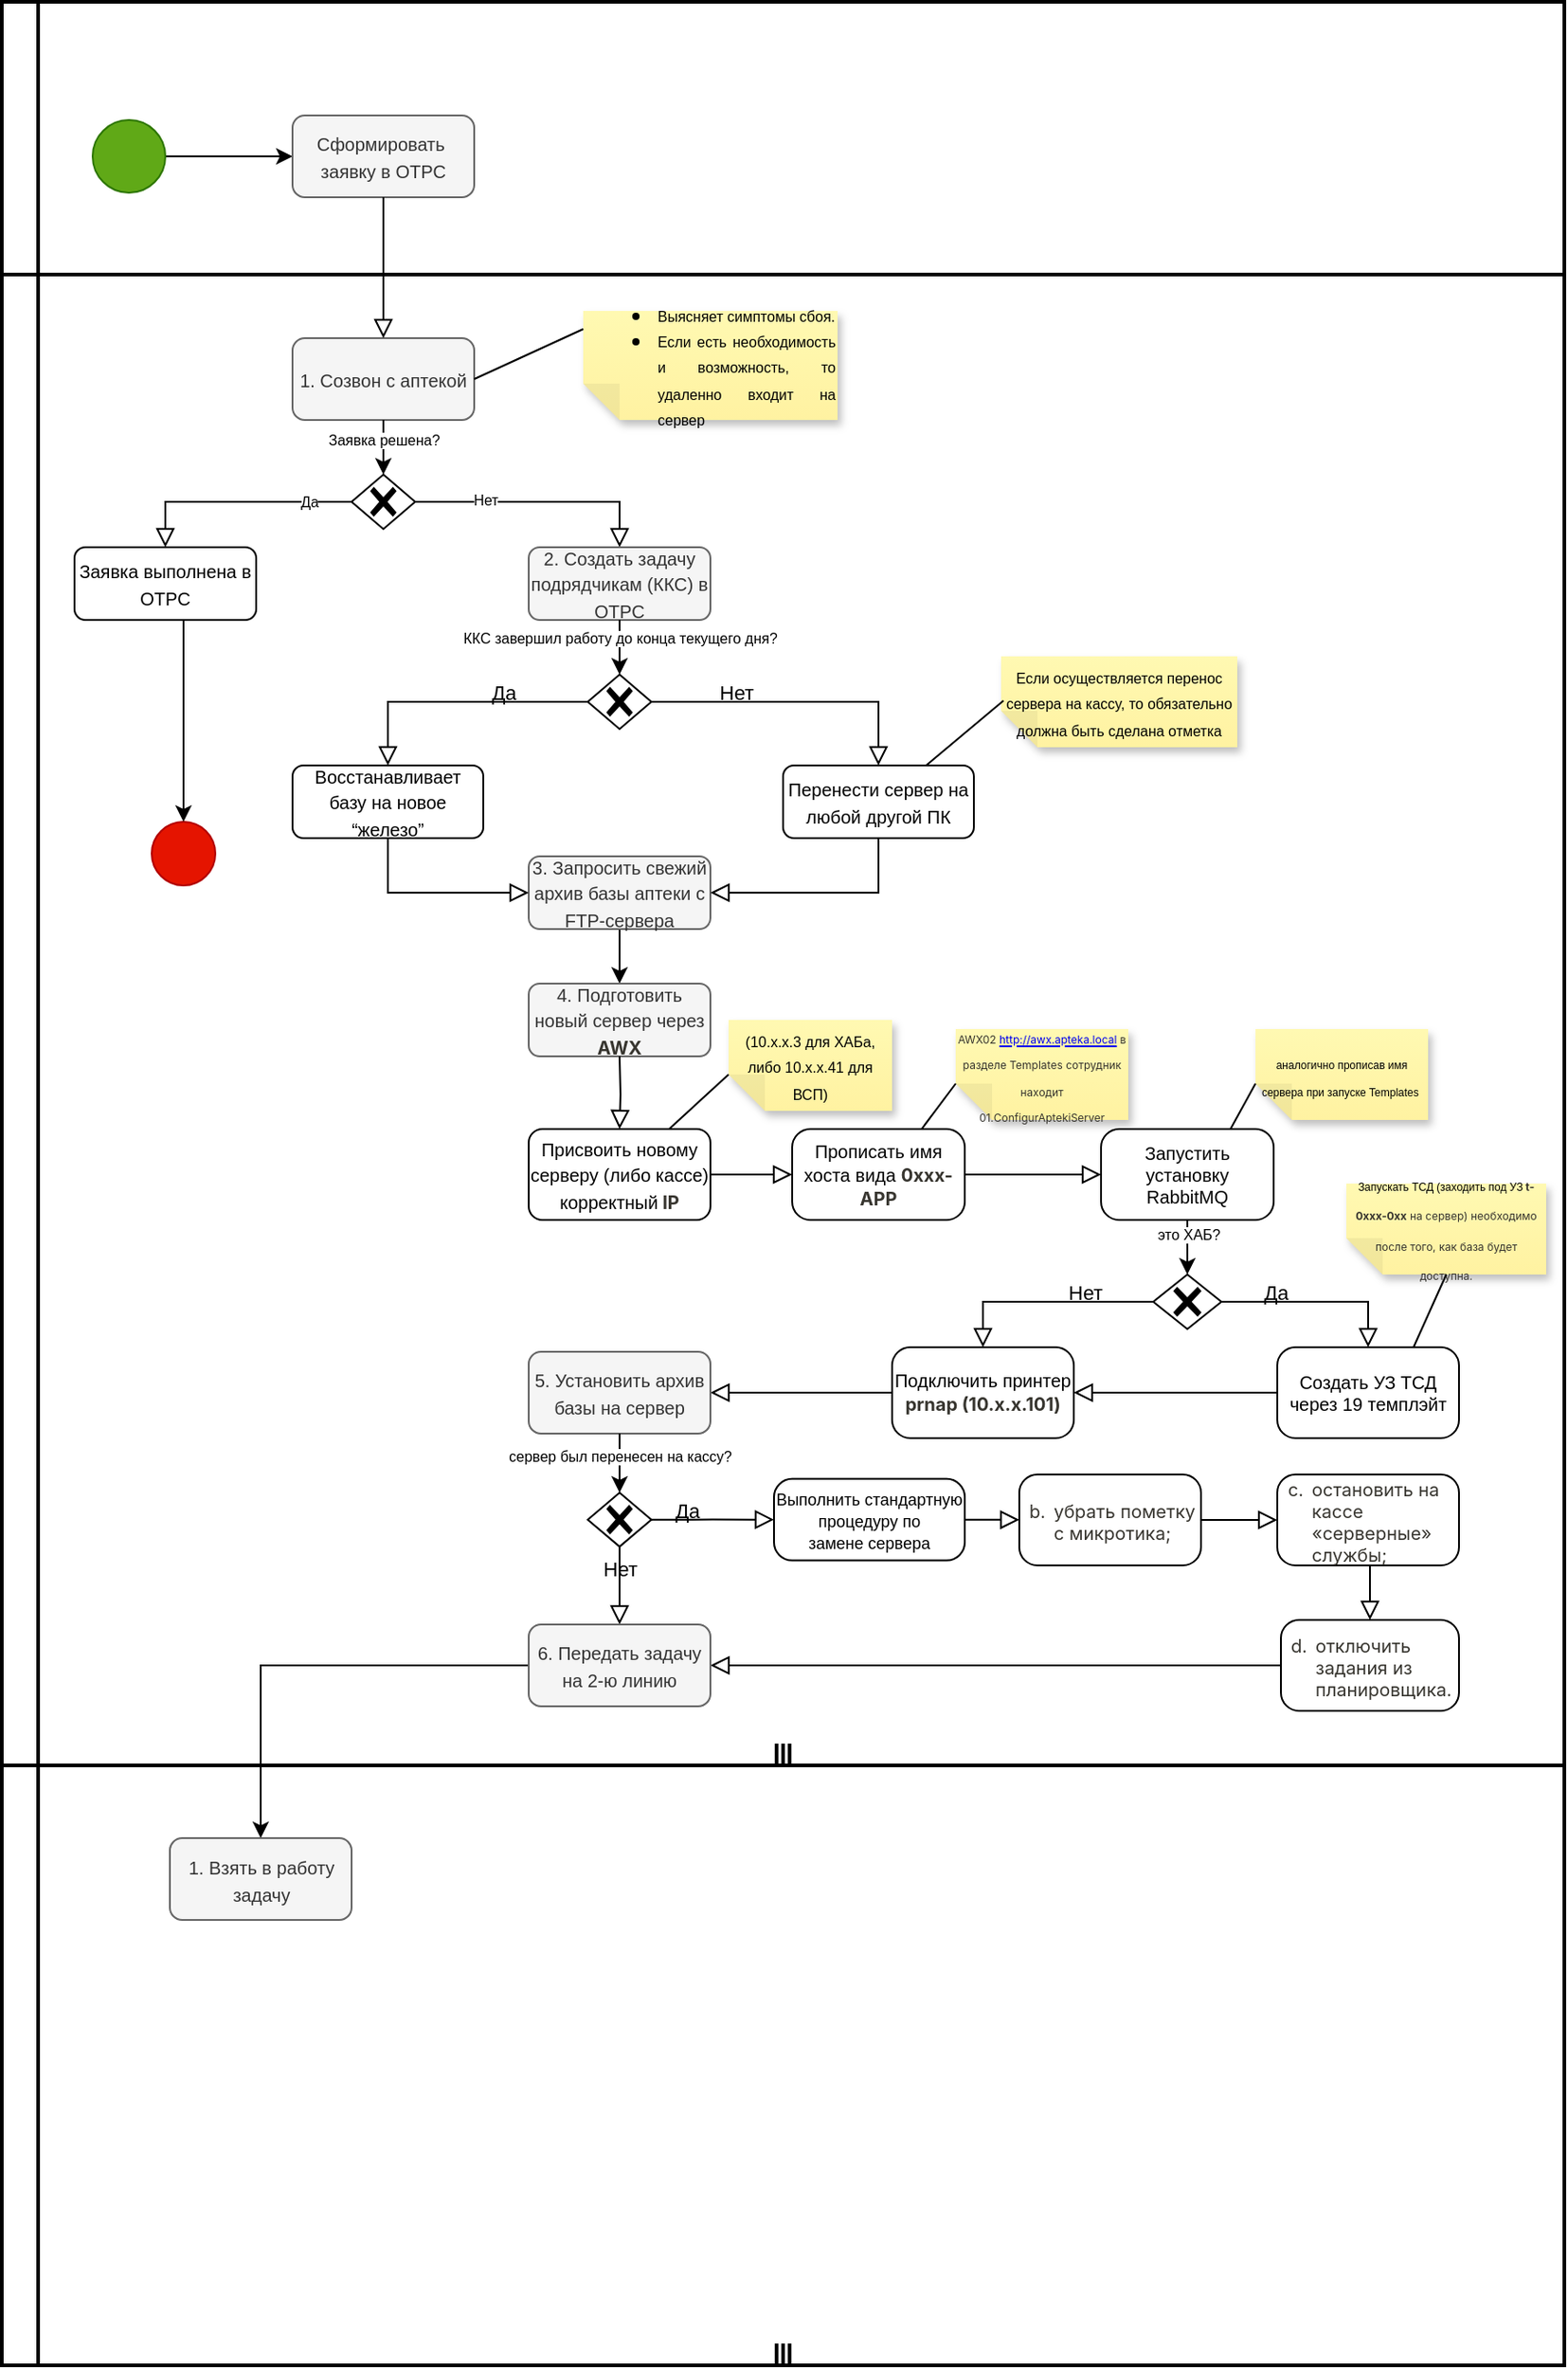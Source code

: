 <mxfile version="20.8.20" type="github">
  <diagram id="C5RBs43oDa-KdzZeNtuy" name="Page-1">
    <mxGraphModel dx="1050" dy="549" grid="1" gridSize="10" guides="1" tooltips="1" connect="1" arrows="1" fold="1" page="1" pageScale="1" pageWidth="827" pageHeight="1169" math="0" shadow="0">
      <root>
        <mxCell id="WIyWlLk6GJQsqaUBKTNV-0" />
        <mxCell id="WIyWlLk6GJQsqaUBKTNV-1" parent="WIyWlLk6GJQsqaUBKTNV-0" />
        <mxCell id="C5A7Oztx9Ih_jh3PP3EU-0" value="" style="swimlane;html=1;startSize=20;fontStyle=0;collapsible=0;horizontal=0;swimlaneLine=1;swimlaneFillColor=#ffffff;strokeWidth=2;whiteSpace=wrap;" parent="WIyWlLk6GJQsqaUBKTNV-1" vertex="1">
          <mxGeometry x="30" y="60" width="860" height="150" as="geometry" />
        </mxCell>
        <mxCell id="C5A7Oztx9Ih_jh3PP3EU-7" style="edgeStyle=orthogonalEdgeStyle;rounded=0;orthogonalLoop=1;jettySize=auto;html=1;entryX=0;entryY=0.5;entryDx=0;entryDy=0;" parent="C5A7Oztx9Ih_jh3PP3EU-0" source="C5A7Oztx9Ih_jh3PP3EU-5" edge="1" target="WIyWlLk6GJQsqaUBKTNV-11">
          <mxGeometry relative="1" as="geometry">
            <mxPoint x="150" y="85" as="targetPoint" />
          </mxGeometry>
        </mxCell>
        <mxCell id="C5A7Oztx9Ih_jh3PP3EU-5" value="" style="points=[[0.145,0.145,0],[0.5,0,0],[0.855,0.145,0],[1,0.5,0],[0.855,0.855,0],[0.5,1,0],[0.145,0.855,0],[0,0.5,0]];shape=mxgraph.bpmn.event;html=1;verticalLabelPosition=bottom;labelBackgroundColor=#ffffff;verticalAlign=top;align=center;perimeter=ellipsePerimeter;outlineConnect=0;aspect=fixed;outline=standard;symbol=general;fillColor=#60a917;fontColor=#ffffff;strokeColor=#2D7600;" parent="C5A7Oztx9Ih_jh3PP3EU-0" vertex="1">
          <mxGeometry x="50" y="65" width="40" height="40" as="geometry" />
        </mxCell>
        <mxCell id="WIyWlLk6GJQsqaUBKTNV-11" value="&lt;font style=&quot;font-size: 10px;&quot;&gt;Сформировать&amp;nbsp; заявку в ОТРС&lt;/font&gt;" style="rounded=1;whiteSpace=wrap;html=1;fontSize=12;glass=0;strokeWidth=1;shadow=0;fillColor=#f5f5f5;fontColor=#333333;strokeColor=#666666;" parent="C5A7Oztx9Ih_jh3PP3EU-0" vertex="1">
          <mxGeometry x="160" y="62.5" width="100" height="45" as="geometry" />
        </mxCell>
        <mxCell id="C5A7Oztx9Ih_jh3PP3EU-3" value="" style="shape=mxgraph.bpmn.swimlane;html=1;startSize=20;horizontal=0;swimlaneLine=1;collapsible=0;fontStyle=0;swimlaneFillColor=#ffffff;strokeWidth=2;isCollection=1;whiteSpace=wrap;" parent="WIyWlLk6GJQsqaUBKTNV-1" vertex="1">
          <mxGeometry x="30" y="210" width="860" height="820" as="geometry" />
        </mxCell>
        <mxCell id="C5A7Oztx9Ih_jh3PP3EU-4" value="" style="shape=mxgraph.bpmn.swimlane;html=1;startSize=20;horizontal=0;swimlaneLine=1;collapsible=0;fontStyle=0;swimlaneFillColor=#ffffff;strokeWidth=2;isCollection=1;whiteSpace=wrap;" parent="WIyWlLk6GJQsqaUBKTNV-1" vertex="1">
          <mxGeometry x="30" y="1030" width="860" height="330" as="geometry" />
        </mxCell>
        <mxCell id="WIyWlLk6GJQsqaUBKTNV-3" value="&lt;font style=&quot;font-size: 10px;&quot;&gt;1. Созвон с аптекой&lt;/font&gt;" style="rounded=1;whiteSpace=wrap;html=1;fontSize=12;glass=0;strokeWidth=1;shadow=0;fillColor=#f5f5f5;fontColor=#333333;strokeColor=#666666;" parent="WIyWlLk6GJQsqaUBKTNV-1" vertex="1">
          <mxGeometry x="190" y="245" width="100" height="45" as="geometry" />
        </mxCell>
        <mxCell id="WIyWlLk6GJQsqaUBKTNV-2" value="" style="rounded=0;html=1;jettySize=auto;orthogonalLoop=1;fontSize=11;endArrow=block;endFill=0;endSize=8;strokeWidth=1;shadow=0;labelBackgroundColor=none;edgeStyle=orthogonalEdgeStyle;exitX=1;exitY=0.5;exitDx=0;exitDy=0;exitPerimeter=0;entryX=0.5;entryY=0;entryDx=0;entryDy=0;" parent="WIyWlLk6GJQsqaUBKTNV-1" source="C5A7Oztx9Ih_jh3PP3EU-13" target="C5A7Oztx9Ih_jh3PP3EU-11" edge="1">
          <mxGeometry relative="1" as="geometry" />
        </mxCell>
        <mxCell id="C5A7Oztx9Ih_jh3PP3EU-29" value="Нет" style="edgeLabel;html=1;align=center;verticalAlign=middle;resizable=0;points=[];fontSize=8;" parent="WIyWlLk6GJQsqaUBKTNV-2" vertex="1" connectable="0">
          <mxGeometry x="-0.446" y="1" relative="1" as="geometry">
            <mxPoint as="offset" />
          </mxGeometry>
        </mxCell>
        <mxCell id="WIyWlLk6GJQsqaUBKTNV-7" value="&lt;font style=&quot;font-size: 10px;&quot;&gt;Восстанавливает базу на новое “железо”&lt;/font&gt;" style="rounded=1;whiteSpace=wrap;html=1;fontSize=12;glass=0;strokeWidth=1;shadow=0;" parent="WIyWlLk6GJQsqaUBKTNV-1" vertex="1">
          <mxGeometry x="190" y="480" width="105" height="40" as="geometry" />
        </mxCell>
        <mxCell id="WIyWlLk6GJQsqaUBKTNV-5" value="Да" style="edgeStyle=orthogonalEdgeStyle;rounded=0;html=1;jettySize=auto;orthogonalLoop=1;fontSize=11;endArrow=block;endFill=0;endSize=8;strokeWidth=1;shadow=0;labelBackgroundColor=none;exitX=0;exitY=0.5;exitDx=0;exitDy=0;exitPerimeter=0;entryX=0.5;entryY=0;entryDx=0;entryDy=0;" parent="WIyWlLk6GJQsqaUBKTNV-1" source="C5A7Oztx9Ih_jh3PP3EU-31" target="WIyWlLk6GJQsqaUBKTNV-7" edge="1">
          <mxGeometry x="-0.357" y="-5" relative="1" as="geometry">
            <mxPoint as="offset" />
          </mxGeometry>
        </mxCell>
        <mxCell id="WIyWlLk6GJQsqaUBKTNV-8" value="" style="rounded=0;html=1;jettySize=auto;orthogonalLoop=1;fontSize=11;endArrow=block;endFill=0;endSize=8;strokeWidth=1;shadow=0;labelBackgroundColor=none;edgeStyle=orthogonalEdgeStyle;startArrow=none;exitX=0.5;exitY=1;exitDx=0;exitDy=0;entryX=0.5;entryY=0;entryDx=0;entryDy=0;" parent="WIyWlLk6GJQsqaUBKTNV-1" source="WIyWlLk6GJQsqaUBKTNV-11" target="WIyWlLk6GJQsqaUBKTNV-3" edge="1">
          <mxGeometry x="-0.5" y="10" relative="1" as="geometry">
            <mxPoint as="offset" />
            <mxPoint x="230" y="270" as="sourcePoint" />
            <mxPoint x="310" y="190" as="targetPoint" />
          </mxGeometry>
        </mxCell>
        <mxCell id="C5A7Oztx9Ih_jh3PP3EU-9" value="&lt;font style=&quot;font-size: 10px;&quot;&gt;Заявка выполнена в ОТРС&lt;/font&gt;" style="rounded=1;whiteSpace=wrap;html=1;fontSize=12;glass=0;strokeWidth=1;shadow=0;" parent="WIyWlLk6GJQsqaUBKTNV-1" vertex="1">
          <mxGeometry x="70" y="360" width="100" height="40" as="geometry" />
        </mxCell>
        <mxCell id="C5A7Oztx9Ih_jh3PP3EU-11" value="&lt;font style=&quot;font-size: 10px;&quot;&gt;2. Создать задачу подрядчикам (ККС) в ОТРС&lt;/font&gt;" style="rounded=1;whiteSpace=wrap;html=1;fontSize=12;glass=0;strokeWidth=1;shadow=0;fillColor=#f5f5f5;fontColor=#333333;strokeColor=#666666;" parent="WIyWlLk6GJQsqaUBKTNV-1" vertex="1">
          <mxGeometry x="320" y="360" width="100" height="40" as="geometry" />
        </mxCell>
        <mxCell id="C5A7Oztx9Ih_jh3PP3EU-12" value="" style="rounded=0;html=1;jettySize=auto;orthogonalLoop=1;fontSize=11;endArrow=block;endFill=0;endSize=8;strokeWidth=1;shadow=0;labelBackgroundColor=none;edgeStyle=orthogonalEdgeStyle;startArrow=none;entryX=0.5;entryY=0;entryDx=0;entryDy=0;exitX=0;exitY=0.5;exitDx=0;exitDy=0;exitPerimeter=0;" parent="WIyWlLk6GJQsqaUBKTNV-1" source="C5A7Oztx9Ih_jh3PP3EU-13" target="C5A7Oztx9Ih_jh3PP3EU-9" edge="1">
          <mxGeometry x="-0.5" y="10" relative="1" as="geometry">
            <mxPoint as="offset" />
            <mxPoint x="250" y="390" as="sourcePoint" />
            <mxPoint x="310" y="415" as="targetPoint" />
          </mxGeometry>
        </mxCell>
        <mxCell id="C5A7Oztx9Ih_jh3PP3EU-28" value="Да" style="edgeLabel;html=1;align=center;verticalAlign=middle;resizable=0;points=[];fontSize=8;" parent="C5A7Oztx9Ih_jh3PP3EU-12" vertex="1" connectable="0">
          <mxGeometry x="-0.626" relative="1" as="geometry">
            <mxPoint as="offset" />
          </mxGeometry>
        </mxCell>
        <mxCell id="C5A7Oztx9Ih_jh3PP3EU-13" value="" style="points=[[0.25,0.25,0],[0.5,0,0],[0.75,0.25,0],[1,0.5,0],[0.75,0.75,0],[0.5,1,0],[0.25,0.75,0],[0,0.5,0]];shape=mxgraph.bpmn.gateway2;html=1;verticalLabelPosition=bottom;labelBackgroundColor=#ffffff;verticalAlign=top;align=center;perimeter=rhombusPerimeter;outlineConnect=0;outline=none;symbol=none;gwType=exclusive;" parent="WIyWlLk6GJQsqaUBKTNV-1" vertex="1">
          <mxGeometry x="222.5" y="320" width="35" height="30" as="geometry" />
        </mxCell>
        <mxCell id="C5A7Oztx9Ih_jh3PP3EU-14" value="&lt;div style=&quot;text-align: justify;&quot;&gt;&lt;ul&gt;&lt;li&gt;&lt;span style=&quot;background-color: initial;&quot;&gt;&lt;font style=&quot;font-size: 8px;&quot;&gt;Выясняет симптомы сбоя.&lt;/font&gt;&lt;/span&gt;&lt;/li&gt;&lt;li&gt;&lt;span style=&quot;background-color: initial;&quot;&gt;&lt;font style=&quot;font-size: 8px;&quot;&gt;Если есть необходимость и возможность, то удаленно входит на сервер&lt;/font&gt;&lt;/span&gt;&lt;/li&gt;&lt;/ul&gt;&lt;/div&gt;" style="shape=note;whiteSpace=wrap;html=1;backgroundOutline=1;fontColor=#000000;darkOpacity=0.05;fillColor=#FFF9B2;strokeColor=none;fillStyle=solid;direction=west;gradientDirection=north;gradientColor=#FFF2A1;shadow=1;size=20;pointerEvents=1;" parent="WIyWlLk6GJQsqaUBKTNV-1" vertex="1">
          <mxGeometry x="350" y="230" width="140" height="60" as="geometry" />
        </mxCell>
        <mxCell id="C5A7Oztx9Ih_jh3PP3EU-21" value="" style="endArrow=none;html=1;rounded=0;fontSize=8;entryX=0;entryY=0;entryDx=140;entryDy=50;entryPerimeter=0;exitX=1;exitY=0.5;exitDx=0;exitDy=0;" parent="WIyWlLk6GJQsqaUBKTNV-1" source="WIyWlLk6GJQsqaUBKTNV-3" target="C5A7Oztx9Ih_jh3PP3EU-14" edge="1">
          <mxGeometry width="50" height="50" relative="1" as="geometry">
            <mxPoint x="330" y="390" as="sourcePoint" />
            <mxPoint x="380" y="340" as="targetPoint" />
            <Array as="points" />
          </mxGeometry>
        </mxCell>
        <mxCell id="C5A7Oztx9Ih_jh3PP3EU-22" value="" style="points=[[0.145,0.145,0],[0.5,0,0],[0.855,0.145,0],[1,0.5,0],[0.855,0.855,0],[0.5,1,0],[0.145,0.855,0],[0,0.5,0]];shape=mxgraph.bpmn.event;html=1;verticalLabelPosition=bottom;labelBackgroundColor=#ffffff;verticalAlign=top;align=center;perimeter=ellipsePerimeter;outlineConnect=0;aspect=fixed;outline=standard;symbol=general;fillColor=#e51400;fontColor=#ffffff;strokeColor=#B20000;" parent="WIyWlLk6GJQsqaUBKTNV-1" vertex="1">
          <mxGeometry x="112.5" y="511" width="35" height="35" as="geometry" />
        </mxCell>
        <mxCell id="C5A7Oztx9Ih_jh3PP3EU-24" value="" style="edgeStyle=orthogonalEdgeStyle;rounded=0;orthogonalLoop=1;jettySize=auto;html=1;fontSize=8;exitX=0.5;exitY=1;exitDx=0;exitDy=0;entryX=0.5;entryY=0;entryDx=0;entryDy=0;entryPerimeter=0;" parent="WIyWlLk6GJQsqaUBKTNV-1" source="C5A7Oztx9Ih_jh3PP3EU-9" target="C5A7Oztx9Ih_jh3PP3EU-22" edge="1">
          <mxGeometry relative="1" as="geometry">
            <mxPoint x="200" y="135" as="sourcePoint" />
            <mxPoint x="140" y="135" as="targetPoint" />
            <Array as="points">
              <mxPoint x="130" y="510" />
              <mxPoint x="130" y="510" />
            </Array>
          </mxGeometry>
        </mxCell>
        <mxCell id="C5A7Oztx9Ih_jh3PP3EU-26" value="" style="edgeStyle=orthogonalEdgeStyle;rounded=0;orthogonalLoop=1;jettySize=auto;html=1;fontSize=8;exitX=0.5;exitY=1;exitDx=0;exitDy=0;" parent="WIyWlLk6GJQsqaUBKTNV-1" source="WIyWlLk6GJQsqaUBKTNV-3" target="C5A7Oztx9Ih_jh3PP3EU-13" edge="1">
          <mxGeometry relative="1" as="geometry">
            <mxPoint x="250" y="95" as="sourcePoint" />
            <mxPoint x="105" y="100" as="targetPoint" />
            <Array as="points" />
          </mxGeometry>
        </mxCell>
        <mxCell id="C5A7Oztx9Ih_jh3PP3EU-27" value="Заявка решена?" style="edgeLabel;html=1;align=center;verticalAlign=middle;resizable=0;points=[];fontSize=8;" parent="C5A7Oztx9Ih_jh3PP3EU-26" vertex="1" connectable="0">
          <mxGeometry x="0.139" y="1" relative="1" as="geometry">
            <mxPoint x="1" y="-1" as="offset" />
          </mxGeometry>
        </mxCell>
        <mxCell id="C5A7Oztx9Ih_jh3PP3EU-31" value="" style="points=[[0.25,0.25,0],[0.5,0,0],[0.75,0.25,0],[1,0.5,0],[0.75,0.75,0],[0.5,1,0],[0.25,0.75,0],[0,0.5,0]];shape=mxgraph.bpmn.gateway2;html=1;verticalLabelPosition=bottom;labelBackgroundColor=#ffffff;verticalAlign=top;align=center;perimeter=rhombusPerimeter;outlineConnect=0;outline=none;symbol=none;gwType=exclusive;" parent="WIyWlLk6GJQsqaUBKTNV-1" vertex="1">
          <mxGeometry x="352.5" y="430" width="35" height="30" as="geometry" />
        </mxCell>
        <mxCell id="C5A7Oztx9Ih_jh3PP3EU-32" value="" style="edgeStyle=orthogonalEdgeStyle;rounded=0;orthogonalLoop=1;jettySize=auto;html=1;fontSize=8;entryX=0.5;entryY=0;entryDx=0;entryDy=0;entryPerimeter=0;exitX=0.5;exitY=1;exitDx=0;exitDy=0;" parent="WIyWlLk6GJQsqaUBKTNV-1" source="C5A7Oztx9Ih_jh3PP3EU-11" target="C5A7Oztx9Ih_jh3PP3EU-31" edge="1">
          <mxGeometry relative="1" as="geometry">
            <mxPoint x="260" y="320" as="sourcePoint" />
            <mxPoint x="260" y="360" as="targetPoint" />
            <Array as="points" />
          </mxGeometry>
        </mxCell>
        <mxCell id="C5A7Oztx9Ih_jh3PP3EU-33" value="ККС&amp;nbsp;завершил работу до конца текущего дня?" style="edgeLabel;html=1;align=center;verticalAlign=middle;resizable=0;points=[];fontSize=8;" parent="C5A7Oztx9Ih_jh3PP3EU-32" vertex="1" connectable="0">
          <mxGeometry x="0.139" y="1" relative="1" as="geometry">
            <mxPoint x="-1" y="-7" as="offset" />
          </mxGeometry>
        </mxCell>
        <mxCell id="C5A7Oztx9Ih_jh3PP3EU-34" value="&lt;font style=&quot;font-size: 10px;&quot;&gt;Перенести сервер на любой другой ПК&lt;/font&gt;" style="rounded=1;whiteSpace=wrap;html=1;fontSize=12;glass=0;strokeWidth=1;shadow=0;" parent="WIyWlLk6GJQsqaUBKTNV-1" vertex="1">
          <mxGeometry x="460" y="480" width="105" height="40" as="geometry" />
        </mxCell>
        <mxCell id="C5A7Oztx9Ih_jh3PP3EU-35" value="Нет" style="edgeStyle=orthogonalEdgeStyle;rounded=0;html=1;jettySize=auto;orthogonalLoop=1;fontSize=11;endArrow=block;endFill=0;endSize=8;strokeWidth=1;shadow=0;labelBackgroundColor=none;exitX=1;exitY=0.5;exitDx=0;exitDy=0;exitPerimeter=0;entryX=0.5;entryY=0;entryDx=0;entryDy=0;" parent="WIyWlLk6GJQsqaUBKTNV-1" source="C5A7Oztx9Ih_jh3PP3EU-31" target="C5A7Oztx9Ih_jh3PP3EU-34" edge="1">
          <mxGeometry x="-0.428" y="5" relative="1" as="geometry">
            <mxPoint as="offset" />
            <mxPoint x="375" y="525" as="sourcePoint" />
            <mxPoint x="253" y="550" as="targetPoint" />
          </mxGeometry>
        </mxCell>
        <mxCell id="C5A7Oztx9Ih_jh3PP3EU-37" value="&lt;font style=&quot;font-size: 8px;&quot;&gt;Если осуществляется перенос сервера на кассу, то обязательно должна быть сделана отметка&lt;/font&gt;&lt;div style=&quot;text-align: justify;&quot;&gt;&lt;/div&gt;" style="shape=note;whiteSpace=wrap;html=1;backgroundOutline=1;fontColor=#000000;darkOpacity=0.05;fillColor=#FFF9B2;strokeColor=none;fillStyle=solid;direction=west;gradientDirection=north;gradientColor=#FFF2A1;shadow=1;size=20;pointerEvents=1;" parent="WIyWlLk6GJQsqaUBKTNV-1" vertex="1">
          <mxGeometry x="580" y="420" width="130" height="50" as="geometry" />
        </mxCell>
        <mxCell id="C5A7Oztx9Ih_jh3PP3EU-38" value="" style="endArrow=none;html=1;rounded=0;fontSize=8;exitX=0.75;exitY=0;exitDx=0;exitDy=0;entryX=0.99;entryY=0.512;entryDx=0;entryDy=0;entryPerimeter=0;" parent="WIyWlLk6GJQsqaUBKTNV-1" target="C5A7Oztx9Ih_jh3PP3EU-37" edge="1" source="C5A7Oztx9Ih_jh3PP3EU-34">
          <mxGeometry width="50" height="50" relative="1" as="geometry">
            <mxPoint x="575" y="505" as="sourcePoint" />
            <mxPoint x="600" y="460" as="targetPoint" />
            <Array as="points" />
          </mxGeometry>
        </mxCell>
        <mxCell id="N8hNgVqGAcsOZj0EHUHV-7" style="edgeStyle=orthogonalEdgeStyle;rounded=0;orthogonalLoop=1;jettySize=auto;html=1;fontSize=10;" edge="1" parent="WIyWlLk6GJQsqaUBKTNV-1" source="N8hNgVqGAcsOZj0EHUHV-1" target="N8hNgVqGAcsOZj0EHUHV-2">
          <mxGeometry relative="1" as="geometry" />
        </mxCell>
        <mxCell id="N8hNgVqGAcsOZj0EHUHV-1" value="&lt;font style=&quot;font-size: 10px;&quot;&gt;&lt;font style=&quot;&quot;&gt;3. Запросить&amp;nbsp;&lt;/font&gt;свежий архив базы аптеки с FTP-сервера&lt;/font&gt;" style="rounded=1;whiteSpace=wrap;html=1;fontSize=12;glass=0;strokeWidth=1;shadow=0;fillColor=#f5f5f5;fontColor=#333333;strokeColor=#666666;" vertex="1" parent="WIyWlLk6GJQsqaUBKTNV-1">
          <mxGeometry x="320" y="530" width="100" height="40" as="geometry" />
        </mxCell>
        <mxCell id="N8hNgVqGAcsOZj0EHUHV-2" value="&lt;font style=&quot;font-size: 10px;&quot;&gt;&lt;font style=&quot;&quot;&gt;4.&amp;nbsp;&lt;/font&gt;Подготовить новый сервер через &lt;strong style=&quot;box-sizing: border-box; -webkit-print-color-adjust: exact; color: rgb(55, 53, 47); font-family: ui-sans-serif, -apple-system, BlinkMacSystemFont, &amp;quot;Segoe UI&amp;quot;, Helvetica, &amp;quot;Apple Color Emoji&amp;quot;, Arial, sans-serif, &amp;quot;Segoe UI Emoji&amp;quot;, &amp;quot;Segoe UI Symbol&amp;quot;; text-align: left;&quot;&gt;AWX&lt;/strong&gt;&lt;/font&gt;" style="rounded=1;whiteSpace=wrap;html=1;fontSize=12;glass=0;strokeWidth=1;shadow=0;fillColor=#f5f5f5;fontColor=#333333;strokeColor=#666666;" vertex="1" parent="WIyWlLk6GJQsqaUBKTNV-1">
          <mxGeometry x="320" y="600" width="100" height="40" as="geometry" />
        </mxCell>
        <mxCell id="N8hNgVqGAcsOZj0EHUHV-5" value="" style="edgeStyle=orthogonalEdgeStyle;rounded=0;html=1;jettySize=auto;orthogonalLoop=1;fontSize=11;endArrow=block;endFill=0;endSize=8;strokeWidth=1;shadow=0;labelBackgroundColor=none;exitX=0.5;exitY=1;exitDx=0;exitDy=0;entryX=0;entryY=0.5;entryDx=0;entryDy=0;" edge="1" parent="WIyWlLk6GJQsqaUBKTNV-1" source="WIyWlLk6GJQsqaUBKTNV-7" target="N8hNgVqGAcsOZj0EHUHV-1">
          <mxGeometry x="-0.303" y="-10" relative="1" as="geometry">
            <mxPoint as="offset" />
            <mxPoint x="355" y="465" as="sourcePoint" />
            <mxPoint x="253" y="490" as="targetPoint" />
          </mxGeometry>
        </mxCell>
        <mxCell id="N8hNgVqGAcsOZj0EHUHV-6" value="" style="edgeStyle=orthogonalEdgeStyle;rounded=0;html=1;jettySize=auto;orthogonalLoop=1;fontSize=11;endArrow=block;endFill=0;endSize=8;strokeWidth=1;shadow=0;labelBackgroundColor=none;exitX=0.5;exitY=1;exitDx=0;exitDy=0;entryX=1;entryY=0.5;entryDx=0;entryDy=0;" edge="1" parent="WIyWlLk6GJQsqaUBKTNV-1" source="C5A7Oztx9Ih_jh3PP3EU-34" target="N8hNgVqGAcsOZj0EHUHV-1">
          <mxGeometry x="-0.303" y="-10" relative="1" as="geometry">
            <mxPoint as="offset" />
            <mxPoint x="253" y="530" as="sourcePoint" />
            <mxPoint x="330" y="560" as="targetPoint" />
          </mxGeometry>
        </mxCell>
        <mxCell id="N8hNgVqGAcsOZj0EHUHV-8" value="&lt;font style=&quot;font-size: 10px;&quot;&gt;Прописать имя хоста вида &lt;strong style=&quot;box-sizing: border-box; -webkit-print-color-adjust: exact; color: rgb(55, 53, 47); font-family: ui-sans-serif, -apple-system, BlinkMacSystemFont, &amp;quot;Segoe UI&amp;quot;, Helvetica, &amp;quot;Apple Color Emoji&amp;quot;, Arial, sans-serif, &amp;quot;Segoe UI Emoji&amp;quot;, &amp;quot;Segoe UI Symbol&amp;quot;; text-align: left;&quot;&gt;0xxx-APP&lt;/strong&gt;&lt;/font&gt;" style="points=[[0.25,0,0],[0.5,0,0],[0.75,0,0],[1,0.25,0],[1,0.5,0],[1,0.75,0],[0.75,1,0],[0.5,1,0],[0.25,1,0],[0,0.75,0],[0,0.5,0],[0,0.25,0]];shape=mxgraph.bpmn.task;whiteSpace=wrap;rectStyle=rounded;size=10;html=1;taskMarker=abstract;fontSize=10;" vertex="1" parent="WIyWlLk6GJQsqaUBKTNV-1">
          <mxGeometry x="465" y="680" width="95" height="50" as="geometry" />
        </mxCell>
        <mxCell id="N8hNgVqGAcsOZj0EHUHV-10" value="&lt;font style=&quot;font-size: 8px;&quot;&gt;(10.x.x.3 для ХАБа, либо 10.x.x.41 для ВСП)&lt;/font&gt;&lt;br&gt;&lt;div style=&quot;text-align: justify;&quot;&gt;&lt;/div&gt;" style="shape=note;whiteSpace=wrap;html=1;backgroundOutline=1;fontColor=#000000;darkOpacity=0.05;fillColor=#FFF9B2;strokeColor=none;fillStyle=solid;direction=west;gradientDirection=north;gradientColor=#FFF2A1;shadow=1;size=20;pointerEvents=1;" vertex="1" parent="WIyWlLk6GJQsqaUBKTNV-1">
          <mxGeometry x="430" y="620" width="90" height="50" as="geometry" />
        </mxCell>
        <mxCell id="N8hNgVqGAcsOZj0EHUHV-11" value="" style="endArrow=none;html=1;rounded=0;fontSize=8;entryX=0;entryY=0;entryDx=90;entryDy=20;entryPerimeter=0;" edge="1" parent="WIyWlLk6GJQsqaUBKTNV-1" target="N8hNgVqGAcsOZj0EHUHV-10" source="N8hNgVqGAcsOZj0EHUHV-12">
          <mxGeometry width="50" height="50" relative="1" as="geometry">
            <mxPoint x="420" y="710" as="sourcePoint" />
            <mxPoint x="500" y="770" as="targetPoint" />
            <Array as="points" />
          </mxGeometry>
        </mxCell>
        <mxCell id="N8hNgVqGAcsOZj0EHUHV-12" value="&lt;font style=&quot;font-size: 10px;&quot;&gt;Присвоить новому серверу (либо кассе) корректный&lt;strong style=&quot;border-color: var(--border-color); box-sizing: border-box; -webkit-print-color-adjust: exact; color: rgb(55, 53, 47); font-family: ui-sans-serif, -apple-system, BlinkMacSystemFont, &amp;quot;Segoe UI&amp;quot;, Helvetica, &amp;quot;Apple Color Emoji&amp;quot;, Arial, sans-serif, &amp;quot;Segoe UI Emoji&amp;quot;, &amp;quot;Segoe UI Symbol&amp;quot;; text-align: left;&quot;&gt;&amp;nbsp;IP&lt;/strong&gt;&lt;/font&gt;" style="rounded=1;whiteSpace=wrap;html=1;fontSize=12;glass=0;strokeWidth=1;shadow=0;" vertex="1" parent="WIyWlLk6GJQsqaUBKTNV-1">
          <mxGeometry x="320" y="680" width="100" height="50" as="geometry" />
        </mxCell>
        <mxCell id="N8hNgVqGAcsOZj0EHUHV-13" value="&lt;font style=&quot;font-size: 6px;&quot;&gt;&lt;span style=&quot;box-sizing: border-box; -webkit-print-color-adjust: exact; color: rgb(55, 53, 47); font-family: ui-sans-serif, -apple-system, BlinkMacSystemFont, &amp;quot;Segoe UI&amp;quot;, Helvetica, &amp;quot;Apple Color Emoji&amp;quot;, Arial, sans-serif, &amp;quot;Segoe UI Emoji&amp;quot;, &amp;quot;Segoe UI Symbol&amp;quot;; text-align: left;&quot;&gt;AWX02&amp;nbsp;&lt;/span&gt;&lt;a style=&quot;box-sizing: border-box; -webkit-print-color-adjust: exact; font-family: ui-sans-serif, -apple-system, BlinkMacSystemFont, &amp;quot;Segoe UI&amp;quot;, Helvetica, &amp;quot;Apple Color Emoji&amp;quot;, Arial, sans-serif, &amp;quot;Segoe UI Emoji&amp;quot;, &amp;quot;Segoe UI Symbol&amp;quot;; text-align: left;&quot; href=&quot;http://awx.apteka.local/&quot;&gt;http://awx.apteka.local&lt;/a&gt;&lt;span style=&quot;color: rgb(55, 53, 47); font-family: ui-sans-serif, -apple-system, BlinkMacSystemFont, &amp;quot;Segoe UI&amp;quot;, Helvetica, &amp;quot;Apple Color Emoji&amp;quot;, Arial, sans-serif, &amp;quot;Segoe UI Emoji&amp;quot;, &amp;quot;Segoe UI Symbol&amp;quot;; text-align: left;&quot;&gt;&amp;nbsp;в разделе &lt;/span&gt;&lt;span style=&quot;box-sizing: border-box; -webkit-print-color-adjust: exact; color: rgb(55, 53, 47); font-family: ui-sans-serif, -apple-system, BlinkMacSystemFont, &amp;quot;Segoe UI&amp;quot;, Helvetica, &amp;quot;Apple Color Emoji&amp;quot;, Arial, sans-serif, &amp;quot;Segoe UI Emoji&amp;quot;, &amp;quot;Segoe UI Symbol&amp;quot;; text-align: left;&quot;&gt;Templates &lt;/span&gt;&lt;span style=&quot;color: rgb(55, 53, 47); font-family: ui-sans-serif, -apple-system, BlinkMacSystemFont, &amp;quot;Segoe UI&amp;quot;, Helvetica, &amp;quot;Apple Color Emoji&amp;quot;, Arial, sans-serif, &amp;quot;Segoe UI Emoji&amp;quot;, &amp;quot;Segoe UI Symbol&amp;quot;; text-align: left;&quot;&gt;сотрудник находит &lt;/span&gt;&lt;span style=&quot;box-sizing: border-box; -webkit-print-color-adjust: exact; color: rgb(55, 53, 47); font-family: ui-sans-serif, -apple-system, BlinkMacSystemFont, &amp;quot;Segoe UI&amp;quot;, Helvetica, &amp;quot;Apple Color Emoji&amp;quot;, Arial, sans-serif, &amp;quot;Segoe UI Emoji&amp;quot;, &amp;quot;Segoe UI Symbol&amp;quot;; text-align: left;&quot;&gt;01.ConfigurAptekiServer&lt;/span&gt;&lt;/font&gt;&lt;br&gt;&lt;div style=&quot;text-align: justify;&quot;&gt;&lt;/div&gt;" style="shape=note;whiteSpace=wrap;html=1;backgroundOutline=1;fontColor=#000000;darkOpacity=0.05;fillColor=#FFF9B2;strokeColor=none;fillStyle=solid;direction=west;gradientDirection=north;gradientColor=#FFF2A1;shadow=1;size=20;pointerEvents=1;" vertex="1" parent="WIyWlLk6GJQsqaUBKTNV-1">
          <mxGeometry x="555" y="625" width="95" height="50" as="geometry" />
        </mxCell>
        <mxCell id="N8hNgVqGAcsOZj0EHUHV-14" value="" style="endArrow=none;html=1;rounded=0;fontSize=8;exitX=0.75;exitY=0;exitDx=0;exitDy=0;entryX=0;entryY=0;entryDx=95;entryDy=20;entryPerimeter=0;exitPerimeter=0;" edge="1" parent="WIyWlLk6GJQsqaUBKTNV-1" target="N8hNgVqGAcsOZj0EHUHV-13" source="N8hNgVqGAcsOZj0EHUHV-8">
          <mxGeometry width="50" height="50" relative="1" as="geometry">
            <mxPoint x="585" y="695" as="sourcePoint" />
            <mxPoint x="665" y="760" as="targetPoint" />
            <Array as="points" />
          </mxGeometry>
        </mxCell>
        <mxCell id="N8hNgVqGAcsOZj0EHUHV-15" value="Запустить установку RabbitMQ" style="points=[[0.25,0,0],[0.5,0,0],[0.75,0,0],[1,0.25,0],[1,0.5,0],[1,0.75,0],[0.75,1,0],[0.5,1,0],[0.25,1,0],[0,0.75,0],[0,0.5,0],[0,0.25,0]];shape=mxgraph.bpmn.task;whiteSpace=wrap;rectStyle=rounded;size=10;html=1;taskMarker=abstract;fontSize=10;" vertex="1" parent="WIyWlLk6GJQsqaUBKTNV-1">
          <mxGeometry x="635" y="680" width="95" height="50" as="geometry" />
        </mxCell>
        <mxCell id="N8hNgVqGAcsOZj0EHUHV-16" value="&lt;font style=&quot;font-size: 6px;&quot;&gt;&lt;font style=&quot;&quot;&gt;аналогично прописав имя сервера при запуске&amp;nbsp;&lt;/font&gt;Templates&amp;nbsp;&lt;/font&gt;&lt;br&gt;&lt;div style=&quot;text-align: justify;&quot;&gt;&lt;/div&gt;" style="shape=note;whiteSpace=wrap;html=1;backgroundOutline=1;fontColor=#000000;darkOpacity=0.05;fillColor=#FFF9B2;strokeColor=none;fillStyle=solid;direction=west;gradientDirection=north;gradientColor=#FFF2A1;shadow=1;size=20;pointerEvents=1;" vertex="1" parent="WIyWlLk6GJQsqaUBKTNV-1">
          <mxGeometry x="720" y="625" width="95" height="50" as="geometry" />
        </mxCell>
        <mxCell id="N8hNgVqGAcsOZj0EHUHV-17" value="" style="endArrow=none;html=1;rounded=0;fontSize=8;exitX=0.75;exitY=0;exitDx=0;exitDy=0;entryX=0;entryY=0;entryDx=95;entryDy=20;entryPerimeter=0;exitPerimeter=0;" edge="1" parent="WIyWlLk6GJQsqaUBKTNV-1" target="N8hNgVqGAcsOZj0EHUHV-16" source="N8hNgVqGAcsOZj0EHUHV-15">
          <mxGeometry width="50" height="50" relative="1" as="geometry">
            <mxPoint x="745" y="695" as="sourcePoint" />
            <mxPoint x="825" y="760" as="targetPoint" />
            <Array as="points" />
          </mxGeometry>
        </mxCell>
        <mxCell id="N8hNgVqGAcsOZj0EHUHV-22" value="Нет" style="edgeStyle=orthogonalEdgeStyle;rounded=0;html=1;jettySize=auto;orthogonalLoop=1;fontSize=11;endArrow=block;endFill=0;endSize=8;strokeWidth=1;shadow=0;labelBackgroundColor=none;exitX=0;exitY=0.5;exitDx=0;exitDy=0;exitPerimeter=0;entryX=0.5;entryY=0;entryDx=0;entryDy=0;entryPerimeter=0;" edge="1" parent="WIyWlLk6GJQsqaUBKTNV-1" source="N8hNgVqGAcsOZj0EHUHV-23" target="N8hNgVqGAcsOZj0EHUHV-32">
          <mxGeometry x="-0.357" y="-5" relative="1" as="geometry">
            <mxPoint as="offset" />
            <mxPoint x="570" y="820" as="targetPoint" />
          </mxGeometry>
        </mxCell>
        <mxCell id="N8hNgVqGAcsOZj0EHUHV-23" value="" style="points=[[0.25,0.25,0],[0.5,0,0],[0.75,0.25,0],[1,0.5,0],[0.75,0.75,0],[0.5,1,0],[0.25,0.75,0],[0,0.5,0]];shape=mxgraph.bpmn.gateway2;html=1;verticalLabelPosition=bottom;labelBackgroundColor=#ffffff;verticalAlign=top;align=center;perimeter=rhombusPerimeter;outlineConnect=0;outline=none;symbol=none;gwType=exclusive;" vertex="1" parent="WIyWlLk6GJQsqaUBKTNV-1">
          <mxGeometry x="663.75" y="760" width="37.5" height="30" as="geometry" />
        </mxCell>
        <mxCell id="N8hNgVqGAcsOZj0EHUHV-24" value="" style="edgeStyle=orthogonalEdgeStyle;rounded=0;orthogonalLoop=1;jettySize=auto;html=1;fontSize=8;entryX=0.5;entryY=0;entryDx=0;entryDy=0;entryPerimeter=0;exitX=0.5;exitY=1;exitDx=0;exitDy=0;exitPerimeter=0;" edge="1" parent="WIyWlLk6GJQsqaUBKTNV-1" target="N8hNgVqGAcsOZj0EHUHV-23" source="N8hNgVqGAcsOZj0EHUHV-15">
          <mxGeometry relative="1" as="geometry">
            <mxPoint x="697" y="730" as="sourcePoint" />
            <mxPoint x="587" y="660" as="targetPoint" />
            <Array as="points" />
          </mxGeometry>
        </mxCell>
        <mxCell id="N8hNgVqGAcsOZj0EHUHV-25" value="это ХАБ?" style="edgeLabel;html=1;align=center;verticalAlign=middle;resizable=0;points=[];fontSize=8;" vertex="1" connectable="0" parent="N8hNgVqGAcsOZj0EHUHV-24">
          <mxGeometry x="0.139" y="1" relative="1" as="geometry">
            <mxPoint x="-1" y="-9" as="offset" />
          </mxGeometry>
        </mxCell>
        <mxCell id="N8hNgVqGAcsOZj0EHUHV-26" value="Да" style="edgeStyle=orthogonalEdgeStyle;rounded=0;html=1;jettySize=auto;orthogonalLoop=1;fontSize=11;endArrow=block;endFill=0;endSize=8;strokeWidth=1;shadow=0;labelBackgroundColor=none;exitX=1;exitY=0.5;exitDx=0;exitDy=0;exitPerimeter=0;entryX=0.5;entryY=0;entryDx=0;entryDy=0;entryPerimeter=0;" edge="1" parent="WIyWlLk6GJQsqaUBKTNV-1" source="N8hNgVqGAcsOZj0EHUHV-23" target="N8hNgVqGAcsOZj0EHUHV-27">
          <mxGeometry x="-0.428" y="5" relative="1" as="geometry">
            <mxPoint as="offset" />
            <mxPoint x="702" y="825" as="sourcePoint" />
            <mxPoint x="840" y="820" as="targetPoint" />
          </mxGeometry>
        </mxCell>
        <mxCell id="N8hNgVqGAcsOZj0EHUHV-27" value="Создать УЗ ТСД через 19 темплэйт" style="points=[[0.25,0,0],[0.5,0,0],[0.75,0,0],[1,0.25,0],[1,0.5,0],[1,0.75,0],[0.75,1,0],[0.5,1,0],[0.25,1,0],[0,0.75,0],[0,0.5,0],[0,0.25,0]];shape=mxgraph.bpmn.task;whiteSpace=wrap;rectStyle=rounded;size=10;html=1;taskMarker=abstract;fontSize=10;" vertex="1" parent="WIyWlLk6GJQsqaUBKTNV-1">
          <mxGeometry x="732" y="800" width="100" height="50" as="geometry" />
        </mxCell>
        <mxCell id="N8hNgVqGAcsOZj0EHUHV-28" value="&lt;font style=&quot;font-size: 9px;&quot;&gt;&lt;font style=&quot;&quot;&gt;Выполнить стандартную процедуру по замене&amp;nbsp;&lt;/font&gt;сервера&lt;/font&gt;" style="points=[[0.25,0,0],[0.5,0,0],[0.75,0,0],[1,0.25,0],[1,0.5,0],[1,0.75,0],[0.75,1,0],[0.5,1,0],[0.25,1,0],[0,0.75,0],[0,0.5,0],[0,0.25,0]];shape=mxgraph.bpmn.task;whiteSpace=wrap;rectStyle=rounded;size=10;html=1;taskMarker=abstract;fontSize=10;" vertex="1" parent="WIyWlLk6GJQsqaUBKTNV-1">
          <mxGeometry x="455" y="872.43" width="105" height="44.84" as="geometry" />
        </mxCell>
        <mxCell id="N8hNgVqGAcsOZj0EHUHV-30" value="&lt;p style=&quot;line-height: 120%;&quot;&gt;&lt;font style=&quot;font-size: 6px;&quot;&gt;Запускать ТСД (заходить под УЗ&lt;strong style=&quot;box-sizing: border-box; -webkit-print-color-adjust: exact; color: rgb(55, 53, 47); font-family: ui-sans-serif, -apple-system, BlinkMacSystemFont, &amp;quot;Segoe UI&amp;quot;, Helvetica, &amp;quot;Apple Color Emoji&amp;quot;, Arial, sans-serif, &amp;quot;Segoe UI Emoji&amp;quot;, &amp;quot;Segoe UI Symbol&amp;quot;; text-align: left;&quot;&gt; t-0xxx-0xx&lt;/strong&gt;&lt;span style=&quot;color: rgb(55, 53, 47); font-family: ui-sans-serif, -apple-system, BlinkMacSystemFont, &amp;quot;Segoe UI&amp;quot;, Helvetica, &amp;quot;Apple Color Emoji&amp;quot;, Arial, sans-serif, &amp;quot;Segoe UI Emoji&amp;quot;, &amp;quot;Segoe UI Symbol&amp;quot;; text-align: left;&quot;&gt; на сервер) необходимо после того, как база будет доступна.&lt;/span&gt;&lt;/font&gt;&lt;br&gt;&lt;/p&gt;&lt;div style=&quot;text-align: justify;&quot;&gt;&lt;/div&gt;&lt;p&gt;&lt;/p&gt;" style="shape=note;whiteSpace=wrap;html=1;backgroundOutline=1;fontColor=#000000;darkOpacity=0.05;fillColor=#FFF9B2;strokeColor=none;fillStyle=solid;direction=west;gradientDirection=north;gradientColor=#FFF2A1;shadow=1;size=20;pointerEvents=1;" vertex="1" parent="WIyWlLk6GJQsqaUBKTNV-1">
          <mxGeometry x="770" y="710" width="110" height="50" as="geometry" />
        </mxCell>
        <mxCell id="N8hNgVqGAcsOZj0EHUHV-31" value="" style="endArrow=none;html=1;rounded=0;fontSize=8;entryX=0.5;entryY=0;entryDx=0;entryDy=0;entryPerimeter=0;exitX=0.75;exitY=0;exitDx=0;exitDy=0;exitPerimeter=0;" edge="1" parent="WIyWlLk6GJQsqaUBKTNV-1" target="N8hNgVqGAcsOZj0EHUHV-30" source="N8hNgVqGAcsOZj0EHUHV-27">
          <mxGeometry width="50" height="50" relative="1" as="geometry">
            <mxPoint x="841.25" y="820" as="sourcePoint" />
            <mxPoint x="825" y="860" as="targetPoint" />
            <Array as="points" />
          </mxGeometry>
        </mxCell>
        <mxCell id="N8hNgVqGAcsOZj0EHUHV-32" value="&lt;font style=&quot;font-size: 10px;&quot;&gt;Подключить принтер &lt;span style=&quot;box-sizing: border-box; -webkit-print-color-adjust: exact; color: rgb(55, 53, 47); font-family: ui-sans-serif, -apple-system, BlinkMacSystemFont, &amp;quot;Segoe UI&amp;quot;, Helvetica, &amp;quot;Apple Color Emoji&amp;quot;, Arial, sans-serif, &amp;quot;Segoe UI Emoji&amp;quot;, &amp;quot;Segoe UI Symbol&amp;quot;; text-align: left;&quot;&gt;&lt;b&gt;prnap (&lt;span style=&quot;box-sizing: border-box; -webkit-print-color-adjust: exact;&quot;&gt;10.х.х.101&lt;/span&gt;)&lt;/b&gt;&lt;/span&gt;&lt;/font&gt;" style="points=[[0.25,0,0],[0.5,0,0],[0.75,0,0],[1,0.25,0],[1,0.5,0],[1,0.75,0],[0.75,1,0],[0.5,1,0],[0.25,1,0],[0,0.75,0],[0,0.5,0],[0,0.25,0]];shape=mxgraph.bpmn.task;whiteSpace=wrap;rectStyle=rounded;size=10;html=1;taskMarker=abstract;fontSize=10;" vertex="1" parent="WIyWlLk6GJQsqaUBKTNV-1">
          <mxGeometry x="520" y="800" width="100" height="50" as="geometry" />
        </mxCell>
        <mxCell id="N8hNgVqGAcsOZj0EHUHV-33" value="" style="edgeStyle=orthogonalEdgeStyle;rounded=0;html=1;jettySize=auto;orthogonalLoop=1;fontSize=11;endArrow=block;endFill=0;endSize=8;strokeWidth=1;shadow=0;labelBackgroundColor=none;entryX=0.5;entryY=0;entryDx=0;entryDy=0;" edge="1" parent="WIyWlLk6GJQsqaUBKTNV-1" target="N8hNgVqGAcsOZj0EHUHV-12">
          <mxGeometry x="-0.303" y="-10" relative="1" as="geometry">
            <mxPoint as="offset" />
            <mxPoint x="370" y="640" as="sourcePoint" />
            <mxPoint x="330" y="560" as="targetPoint" />
          </mxGeometry>
        </mxCell>
        <mxCell id="N8hNgVqGAcsOZj0EHUHV-34" value="" style="edgeStyle=orthogonalEdgeStyle;rounded=0;html=1;jettySize=auto;orthogonalLoop=1;fontSize=11;endArrow=block;endFill=0;endSize=8;strokeWidth=1;shadow=0;labelBackgroundColor=none;entryX=0;entryY=0.5;entryDx=0;entryDy=0;exitX=1;exitY=0.5;exitDx=0;exitDy=0;entryPerimeter=0;" edge="1" parent="WIyWlLk6GJQsqaUBKTNV-1" source="N8hNgVqGAcsOZj0EHUHV-12" target="N8hNgVqGAcsOZj0EHUHV-8">
          <mxGeometry x="-0.303" y="-10" relative="1" as="geometry">
            <mxPoint as="offset" />
            <mxPoint x="380" y="650" as="sourcePoint" />
            <mxPoint x="380" y="690" as="targetPoint" />
          </mxGeometry>
        </mxCell>
        <mxCell id="N8hNgVqGAcsOZj0EHUHV-35" value="" style="edgeStyle=orthogonalEdgeStyle;rounded=0;html=1;jettySize=auto;orthogonalLoop=1;fontSize=11;endArrow=block;endFill=0;endSize=8;strokeWidth=1;shadow=0;labelBackgroundColor=none;entryX=0;entryY=0.5;entryDx=0;entryDy=0;exitX=1;exitY=0.5;exitDx=0;exitDy=0;entryPerimeter=0;exitPerimeter=0;" edge="1" parent="WIyWlLk6GJQsqaUBKTNV-1" source="N8hNgVqGAcsOZj0EHUHV-8" target="N8hNgVqGAcsOZj0EHUHV-15">
          <mxGeometry x="-0.303" y="-10" relative="1" as="geometry">
            <mxPoint as="offset" />
            <mxPoint x="585" y="704.77" as="sourcePoint" />
            <mxPoint x="655" y="704.77" as="targetPoint" />
          </mxGeometry>
        </mxCell>
        <mxCell id="N8hNgVqGAcsOZj0EHUHV-36" value="" style="edgeStyle=orthogonalEdgeStyle;rounded=0;html=1;jettySize=auto;orthogonalLoop=1;fontSize=11;endArrow=block;endFill=0;endSize=8;strokeWidth=1;shadow=0;labelBackgroundColor=none;exitX=0;exitY=0.5;exitDx=0;exitDy=0;exitPerimeter=0;entryX=1;entryY=0.5;entryDx=0;entryDy=0;" edge="1" parent="WIyWlLk6GJQsqaUBKTNV-1" source="N8hNgVqGAcsOZj0EHUHV-32" target="N8hNgVqGAcsOZj0EHUHV-38">
          <mxGeometry x="-0.303" y="-10" relative="1" as="geometry">
            <mxPoint as="offset" />
            <mxPoint x="440" y="725" as="sourcePoint" />
            <mxPoint x="510" y="725" as="targetPoint" />
            <Array as="points" />
          </mxGeometry>
        </mxCell>
        <mxCell id="N8hNgVqGAcsOZj0EHUHV-37" value="" style="edgeStyle=orthogonalEdgeStyle;rounded=0;html=1;jettySize=auto;orthogonalLoop=1;fontSize=11;endArrow=block;endFill=0;endSize=8;strokeWidth=1;shadow=0;labelBackgroundColor=none;entryX=1;entryY=0.5;entryDx=0;entryDy=0;entryPerimeter=0;" edge="1" parent="WIyWlLk6GJQsqaUBKTNV-1" source="N8hNgVqGAcsOZj0EHUHV-27" target="N8hNgVqGAcsOZj0EHUHV-32">
          <mxGeometry x="-0.303" y="-10" relative="1" as="geometry">
            <mxPoint as="offset" />
            <mxPoint x="598" y="870" as="sourcePoint" />
            <mxPoint x="660" y="925" as="targetPoint" />
            <Array as="points" />
          </mxGeometry>
        </mxCell>
        <mxCell id="N8hNgVqGAcsOZj0EHUHV-38" value="&lt;font style=&quot;font-size: 10px;&quot;&gt;&lt;font style=&quot;&quot;&gt;&lt;font style=&quot;&quot;&gt;5.&amp;nbsp;&lt;/font&gt;&lt;/font&gt;Установить архив базы на сервер&lt;/font&gt;" style="rounded=1;whiteSpace=wrap;html=1;fontSize=12;glass=0;strokeWidth=1;shadow=0;fillColor=#f5f5f5;fontColor=#333333;strokeColor=#666666;" vertex="1" parent="WIyWlLk6GJQsqaUBKTNV-1">
          <mxGeometry x="320" y="802.5" width="100" height="45" as="geometry" />
        </mxCell>
        <mxCell id="N8hNgVqGAcsOZj0EHUHV-39" style="edgeStyle=orthogonalEdgeStyle;rounded=0;orthogonalLoop=1;jettySize=auto;html=1;fontSize=10;exitX=0.5;exitY=1;exitDx=0;exitDy=0;entryX=0.5;entryY=0;entryDx=0;entryDy=0;entryPerimeter=0;" edge="1" parent="WIyWlLk6GJQsqaUBKTNV-1" source="N8hNgVqGAcsOZj0EHUHV-38" target="N8hNgVqGAcsOZj0EHUHV-46">
          <mxGeometry relative="1" as="geometry">
            <mxPoint x="380" y="580" as="sourcePoint" />
            <mxPoint x="380" y="610" as="targetPoint" />
            <Array as="points">
              <mxPoint x="370" y="870" />
              <mxPoint x="370" y="870" />
            </Array>
          </mxGeometry>
        </mxCell>
        <mxCell id="N8hNgVqGAcsOZj0EHUHV-45" value="Нет" style="edgeStyle=orthogonalEdgeStyle;rounded=0;html=1;jettySize=auto;orthogonalLoop=1;fontSize=11;endArrow=block;endFill=0;endSize=8;strokeWidth=1;shadow=0;labelBackgroundColor=none;exitX=0.5;exitY=1;exitDx=0;exitDy=0;exitPerimeter=0;entryX=0.5;entryY=0;entryDx=0;entryDy=0;" edge="1" parent="WIyWlLk6GJQsqaUBKTNV-1" source="N8hNgVqGAcsOZj0EHUHV-46" target="N8hNgVqGAcsOZj0EHUHV-59">
          <mxGeometry x="-0.441" relative="1" as="geometry">
            <mxPoint as="offset" />
            <mxPoint x="150" y="960" as="targetPoint" />
          </mxGeometry>
        </mxCell>
        <mxCell id="N8hNgVqGAcsOZj0EHUHV-46" value="" style="points=[[0.25,0.25,0],[0.5,0,0],[0.75,0.25,0],[1,0.5,0],[0.75,0.75,0],[0.5,1,0],[0.25,0.75,0],[0,0.5,0]];shape=mxgraph.bpmn.gateway2;html=1;verticalLabelPosition=bottom;labelBackgroundColor=#ffffff;verticalAlign=top;align=center;perimeter=rhombusPerimeter;outlineConnect=0;outline=none;symbol=none;gwType=exclusive;" vertex="1" parent="WIyWlLk6GJQsqaUBKTNV-1">
          <mxGeometry x="352.5" y="880" width="35" height="29.69" as="geometry" />
        </mxCell>
        <mxCell id="N8hNgVqGAcsOZj0EHUHV-47" value="сервер был перенесен на кассу?" style="edgeLabel;html=1;align=center;verticalAlign=middle;resizable=0;points=[];fontSize=8;" vertex="1" connectable="0" parent="WIyWlLk6GJQsqaUBKTNV-1">
          <mxGeometry x="369.999" y="870.004" as="geometry">
            <mxPoint y="-10" as="offset" />
          </mxGeometry>
        </mxCell>
        <mxCell id="N8hNgVqGAcsOZj0EHUHV-48" value="Да" style="edgeStyle=orthogonalEdgeStyle;rounded=0;html=1;jettySize=auto;orthogonalLoop=1;fontSize=11;endArrow=block;endFill=0;endSize=8;strokeWidth=1;shadow=0;labelBackgroundColor=none;exitX=1;exitY=0.5;exitDx=0;exitDy=0;exitPerimeter=0;entryX=0;entryY=0.5;entryDx=0;entryDy=0;entryPerimeter=0;" edge="1" parent="WIyWlLk6GJQsqaUBKTNV-1" source="N8hNgVqGAcsOZj0EHUHV-46" target="N8hNgVqGAcsOZj0EHUHV-28">
          <mxGeometry x="-0.428" y="5" relative="1" as="geometry">
            <mxPoint as="offset" />
            <mxPoint x="264" y="975" as="sourcePoint" />
            <mxPoint x="380" y="960" as="targetPoint" />
          </mxGeometry>
        </mxCell>
        <mxCell id="N8hNgVqGAcsOZj0EHUHV-50" value="&lt;ol style=&quot;border-color: var(--border-color); box-sizing: border-box; -webkit-print-color-adjust: exact; margin: 0px; margin-block: 0.6em; padding-inline-start: 1.6em; color: rgb(55, 53, 47); font-family: ui-sans-serif, -apple-system, BlinkMacSystemFont, &amp;quot;Segoe UI&amp;quot;, Helvetica, &amp;quot;Apple Color Emoji&amp;quot;, Arial, sans-serif, &amp;quot;Segoe UI Emoji&amp;quot;, &amp;quot;Segoe UI Symbol&amp;quot;; text-align: left;&quot; start=&quot;2&quot; class=&quot;numbered-list&quot; id=&quot;2ddcdbcd-ae9d-499d-a0b3-4d2b5d2abea5&quot; type=&quot;a&quot;&gt;&lt;li style=&quot;border-color: var(--border-color); box-sizing: border-box; -webkit-print-color-adjust: exact; padding-left: 0.2em;&quot;&gt;&lt;font style=&quot;border-color: var(--border-color); font-size: 10px;&quot;&gt;убрать пометку с микротика;&lt;/font&gt;&lt;/li&gt;&lt;/ol&gt;" style="points=[[0.25,0,0],[0.5,0,0],[0.75,0,0],[1,0.25,0],[1,0.5,0],[1,0.75,0],[0.75,1,0],[0.5,1,0],[0.25,1,0],[0,0.75,0],[0,0.5,0],[0,0.25,0]];shape=mxgraph.bpmn.task;whiteSpace=wrap;rectStyle=rounded;size=10;html=1;taskMarker=abstract;fontSize=10;" vertex="1" parent="WIyWlLk6GJQsqaUBKTNV-1">
          <mxGeometry x="590" y="870" width="100" height="50" as="geometry" />
        </mxCell>
        <mxCell id="N8hNgVqGAcsOZj0EHUHV-51" value="" style="edgeStyle=orthogonalEdgeStyle;rounded=0;html=1;jettySize=auto;orthogonalLoop=1;fontSize=11;endArrow=block;endFill=0;endSize=8;strokeWidth=1;shadow=0;labelBackgroundColor=none;entryX=0;entryY=0.5;entryDx=0;entryDy=0;exitX=1;exitY=0.5;exitDx=0;exitDy=0;entryPerimeter=0;exitPerimeter=0;" edge="1" parent="WIyWlLk6GJQsqaUBKTNV-1" target="N8hNgVqGAcsOZj0EHUHV-50" source="N8hNgVqGAcsOZj0EHUHV-28">
          <mxGeometry x="-0.303" y="-10" relative="1" as="geometry">
            <mxPoint as="offset" />
            <mxPoint x="665" y="925" as="sourcePoint" />
            <mxPoint x="625" y="910" as="targetPoint" />
          </mxGeometry>
        </mxCell>
        <mxCell id="N8hNgVqGAcsOZj0EHUHV-52" value="" style="edgeStyle=orthogonalEdgeStyle;rounded=0;html=1;jettySize=auto;orthogonalLoop=1;fontSize=11;endArrow=block;endFill=0;endSize=8;strokeWidth=1;shadow=0;labelBackgroundColor=none;entryX=0;entryY=0.5;entryDx=0;entryDy=0;exitX=1;exitY=0.5;exitDx=0;exitDy=0;entryPerimeter=0;exitPerimeter=0;" edge="1" parent="WIyWlLk6GJQsqaUBKTNV-1" source="N8hNgVqGAcsOZj0EHUHV-50" target="N8hNgVqGAcsOZj0EHUHV-53">
          <mxGeometry x="-0.303" y="-10" relative="1" as="geometry">
            <mxPoint as="offset" />
            <mxPoint x="830" y="924.77" as="sourcePoint" />
            <mxPoint x="880" y="925" as="targetPoint" />
          </mxGeometry>
        </mxCell>
        <mxCell id="N8hNgVqGAcsOZj0EHUHV-53" value="&lt;ol style=&quot;border-color: var(--border-color); box-sizing: border-box; -webkit-print-color-adjust: exact; margin: 0px; margin-block: 0.6em; padding-inline-start: 1.6em; color: rgb(55, 53, 47); font-family: ui-sans-serif, -apple-system, BlinkMacSystemFont, &amp;quot;Segoe UI&amp;quot;, Helvetica, &amp;quot;Apple Color Emoji&amp;quot;, Arial, sans-serif, &amp;quot;Segoe UI Emoji&amp;quot;, &amp;quot;Segoe UI Symbol&amp;quot;; text-align: left;&quot; start=&quot;3&quot; class=&quot;numbered-list&quot; id=&quot;d18345c4-4b94-4f29-aa0a-7bcfed514ef0&quot; type=&quot;a&quot;&gt;&lt;li style=&quot;border-color: var(--border-color); box-sizing: border-box; -webkit-print-color-adjust: exact; padding-left: 0.2em;&quot;&gt;&lt;font style=&quot;border-color: var(--border-color); font-size: 10px;&quot;&gt;остановить на кассе «серверные» службы;&lt;/font&gt;&lt;/li&gt;&lt;/ol&gt;" style="points=[[0.25,0,0],[0.5,0,0],[0.75,0,0],[1,0.25,0],[1,0.5,0],[1,0.75,0],[0.75,1,0],[0.5,1,0],[0.25,1,0],[0,0.75,0],[0,0.5,0],[0,0.25,0]];shape=mxgraph.bpmn.task;whiteSpace=wrap;rectStyle=rounded;size=10;html=1;taskMarker=abstract;fontSize=10;" vertex="1" parent="WIyWlLk6GJQsqaUBKTNV-1">
          <mxGeometry x="732" y="870" width="100" height="50" as="geometry" />
        </mxCell>
        <mxCell id="N8hNgVqGAcsOZj0EHUHV-55" value="" style="edgeStyle=orthogonalEdgeStyle;rounded=0;html=1;jettySize=auto;orthogonalLoop=1;fontSize=11;endArrow=block;endFill=0;endSize=8;strokeWidth=1;shadow=0;labelBackgroundColor=none;entryX=0.5;entryY=0;entryDx=0;entryDy=0;exitX=0.5;exitY=1;exitDx=0;exitDy=0;entryPerimeter=0;exitPerimeter=0;" edge="1" parent="WIyWlLk6GJQsqaUBKTNV-1" source="N8hNgVqGAcsOZj0EHUHV-53" target="N8hNgVqGAcsOZj0EHUHV-56">
          <mxGeometry x="-0.303" y="-10" relative="1" as="geometry">
            <mxPoint as="offset" />
            <mxPoint x="830" y="984.77" as="sourcePoint" />
            <mxPoint x="880" y="985" as="targetPoint" />
          </mxGeometry>
        </mxCell>
        <mxCell id="N8hNgVqGAcsOZj0EHUHV-56" value="&lt;ol style=&quot;border-color: var(--border-color); box-sizing: border-box; -webkit-print-color-adjust: exact; margin: 0px; margin-block: 0.6em; padding-inline-start: 1.6em; color: rgb(55, 53, 47); font-family: ui-sans-serif, -apple-system, BlinkMacSystemFont, &amp;quot;Segoe UI&amp;quot;, Helvetica, &amp;quot;Apple Color Emoji&amp;quot;, Arial, sans-serif, &amp;quot;Segoe UI Emoji&amp;quot;, &amp;quot;Segoe UI Symbol&amp;quot;; text-align: left;&quot; start=&quot;4&quot; class=&quot;numbered-list&quot; id=&quot;1673d167-4504-46b5-8302-ede0689a7c1b&quot; type=&quot;a&quot;&gt;&lt;li style=&quot;border-color: var(--border-color); box-sizing: border-box; -webkit-print-color-adjust: exact; padding-left: 0.2em;&quot;&gt;&lt;font style=&quot;border-color: var(--border-color); font-size: 10px;&quot;&gt;отключить задания из планировщика.&lt;/font&gt;&lt;/li&gt;&lt;/ol&gt;" style="points=[[0.25,0,0],[0.5,0,0],[0.75,0,0],[1,0.25,0],[1,0.5,0],[1,0.75,0],[0.75,1,0],[0.5,1,0],[0.25,1,0],[0,0.75,0],[0,0.5,0],[0,0.25,0]];shape=mxgraph.bpmn.task;whiteSpace=wrap;rectStyle=rounded;size=10;html=1;taskMarker=abstract;fontSize=10;" vertex="1" parent="WIyWlLk6GJQsqaUBKTNV-1">
          <mxGeometry x="734" y="950" width="98" height="50" as="geometry" />
        </mxCell>
        <mxCell id="N8hNgVqGAcsOZj0EHUHV-58" value="" style="edgeStyle=orthogonalEdgeStyle;rounded=0;html=1;jettySize=auto;orthogonalLoop=1;fontSize=11;endArrow=block;endFill=0;endSize=8;strokeWidth=1;shadow=0;labelBackgroundColor=none;entryX=1;entryY=0.5;entryDx=0;entryDy=0;exitX=0;exitY=0.5;exitDx=0;exitDy=0;exitPerimeter=0;" edge="1" parent="WIyWlLk6GJQsqaUBKTNV-1" source="N8hNgVqGAcsOZj0EHUHV-56" target="N8hNgVqGAcsOZj0EHUHV-59">
          <mxGeometry x="-0.303" y="-10" relative="1" as="geometry">
            <mxPoint as="offset" />
            <mxPoint x="830" y="1054.77" as="sourcePoint" />
            <mxPoint x="880" y="1055" as="targetPoint" />
          </mxGeometry>
        </mxCell>
        <mxCell id="N8hNgVqGAcsOZj0EHUHV-62" style="edgeStyle=orthogonalEdgeStyle;rounded=0;orthogonalLoop=1;jettySize=auto;html=1;fontSize=10;" edge="1" parent="WIyWlLk6GJQsqaUBKTNV-1" source="N8hNgVqGAcsOZj0EHUHV-59" target="N8hNgVqGAcsOZj0EHUHV-61">
          <mxGeometry relative="1" as="geometry" />
        </mxCell>
        <mxCell id="N8hNgVqGAcsOZj0EHUHV-59" value="&lt;font style=&quot;font-size: 10px;&quot;&gt;&lt;font style=&quot;&quot;&gt;&lt;font style=&quot;&quot;&gt;&lt;font style=&quot;&quot;&gt;6. П&lt;/font&gt;&lt;/font&gt;&lt;/font&gt;ередать задачу на 2-ю линию&lt;/font&gt;" style="rounded=1;whiteSpace=wrap;html=1;fontSize=12;glass=0;strokeWidth=1;shadow=0;fillColor=#f5f5f5;fontColor=#333333;strokeColor=#666666;" vertex="1" parent="WIyWlLk6GJQsqaUBKTNV-1">
          <mxGeometry x="320" y="952.5" width="100" height="45" as="geometry" />
        </mxCell>
        <mxCell id="N8hNgVqGAcsOZj0EHUHV-61" value="&lt;span style=&quot;font-size: 10px;&quot;&gt;1. Взять в работу задачу&lt;/span&gt;" style="rounded=1;whiteSpace=wrap;html=1;fontSize=12;glass=0;strokeWidth=1;shadow=0;fillColor=#f5f5f5;fontColor=#333333;strokeColor=#666666;" vertex="1" parent="WIyWlLk6GJQsqaUBKTNV-1">
          <mxGeometry x="122.5" y="1070" width="100" height="45" as="geometry" />
        </mxCell>
      </root>
    </mxGraphModel>
  </diagram>
</mxfile>
